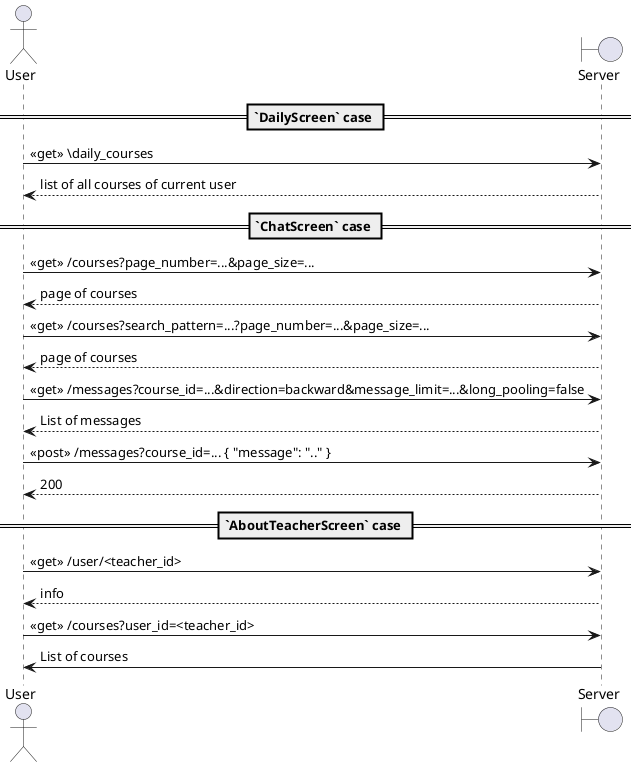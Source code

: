 @startuml

actor User
boundary Server

== `DailyScreen` case == 

User -> Server: <<get>> \daily_courses
Server --> User: list of all courses of current user

== `ChatScreen` case ==

User -> Server: <<get>> /courses?page_number=...&page_size=...
Server --> User: page of courses

User -> Server: <<get>> /courses?search_pattern=...?page_number=...&page_size=...
Server --> User: page of courses

User -> Server: <<get>> /messages?course_id=...&direction=backward&message_limit=...&long_pooling=false
Server --> User: List of messages

User -> Server: <<post>> /messages?course_id=... { "message": ".." }
Server --> User: 200

== `AboutTeacherScreen` case ==

User -> Server: <<get>> /user/<teacher_id>
Server --> User: info

User -> Server: <<get>> /courses?user_id=<teacher_id>
Server -> User: List of courses

@enduml